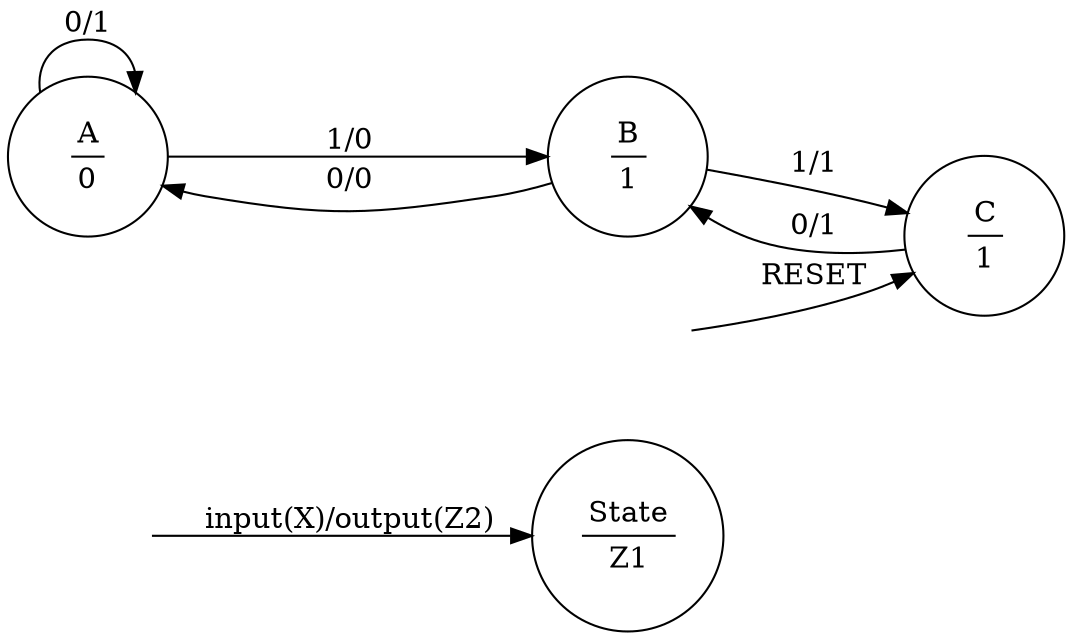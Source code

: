 digraph finite_state_machine {
	rankdir=LR;
	size="8,5"
	node [shape = circle];
	legend [ label = <<table border="0" cellborder="1"><tr><td sides="b">State</td></tr><tr><td border="0">Z1</td></tr></table>>];
	A [ label = <<table border="0" cellborder="1"><tr><td sides="b">A</td></tr><tr><td border="0">0</td></tr></table>>];
	B [ label = <<table border="0" cellborder="1"><tr><td sides="b">B</td></tr><tr><td border="0">1</td></tr></table>>];
	C [ label = <<table border="0" cellborder="1"><tr><td sides="b">C</td></tr><tr><td border="0">1</td></tr></table>>];
	A -> A [ label = "0/1" ];
	A -> B [ label = "1/0" ];
	B -> A [ label = "0/0" ];
	B -> C [ label = "1/1" ];
	C -> B [ label = "0/1" ];


	node [style="invis"];
	inv1 -> C [ label = "RESET" ];
	inv2 -> legend [ label = "input(X)/output(Z2)" ];
}